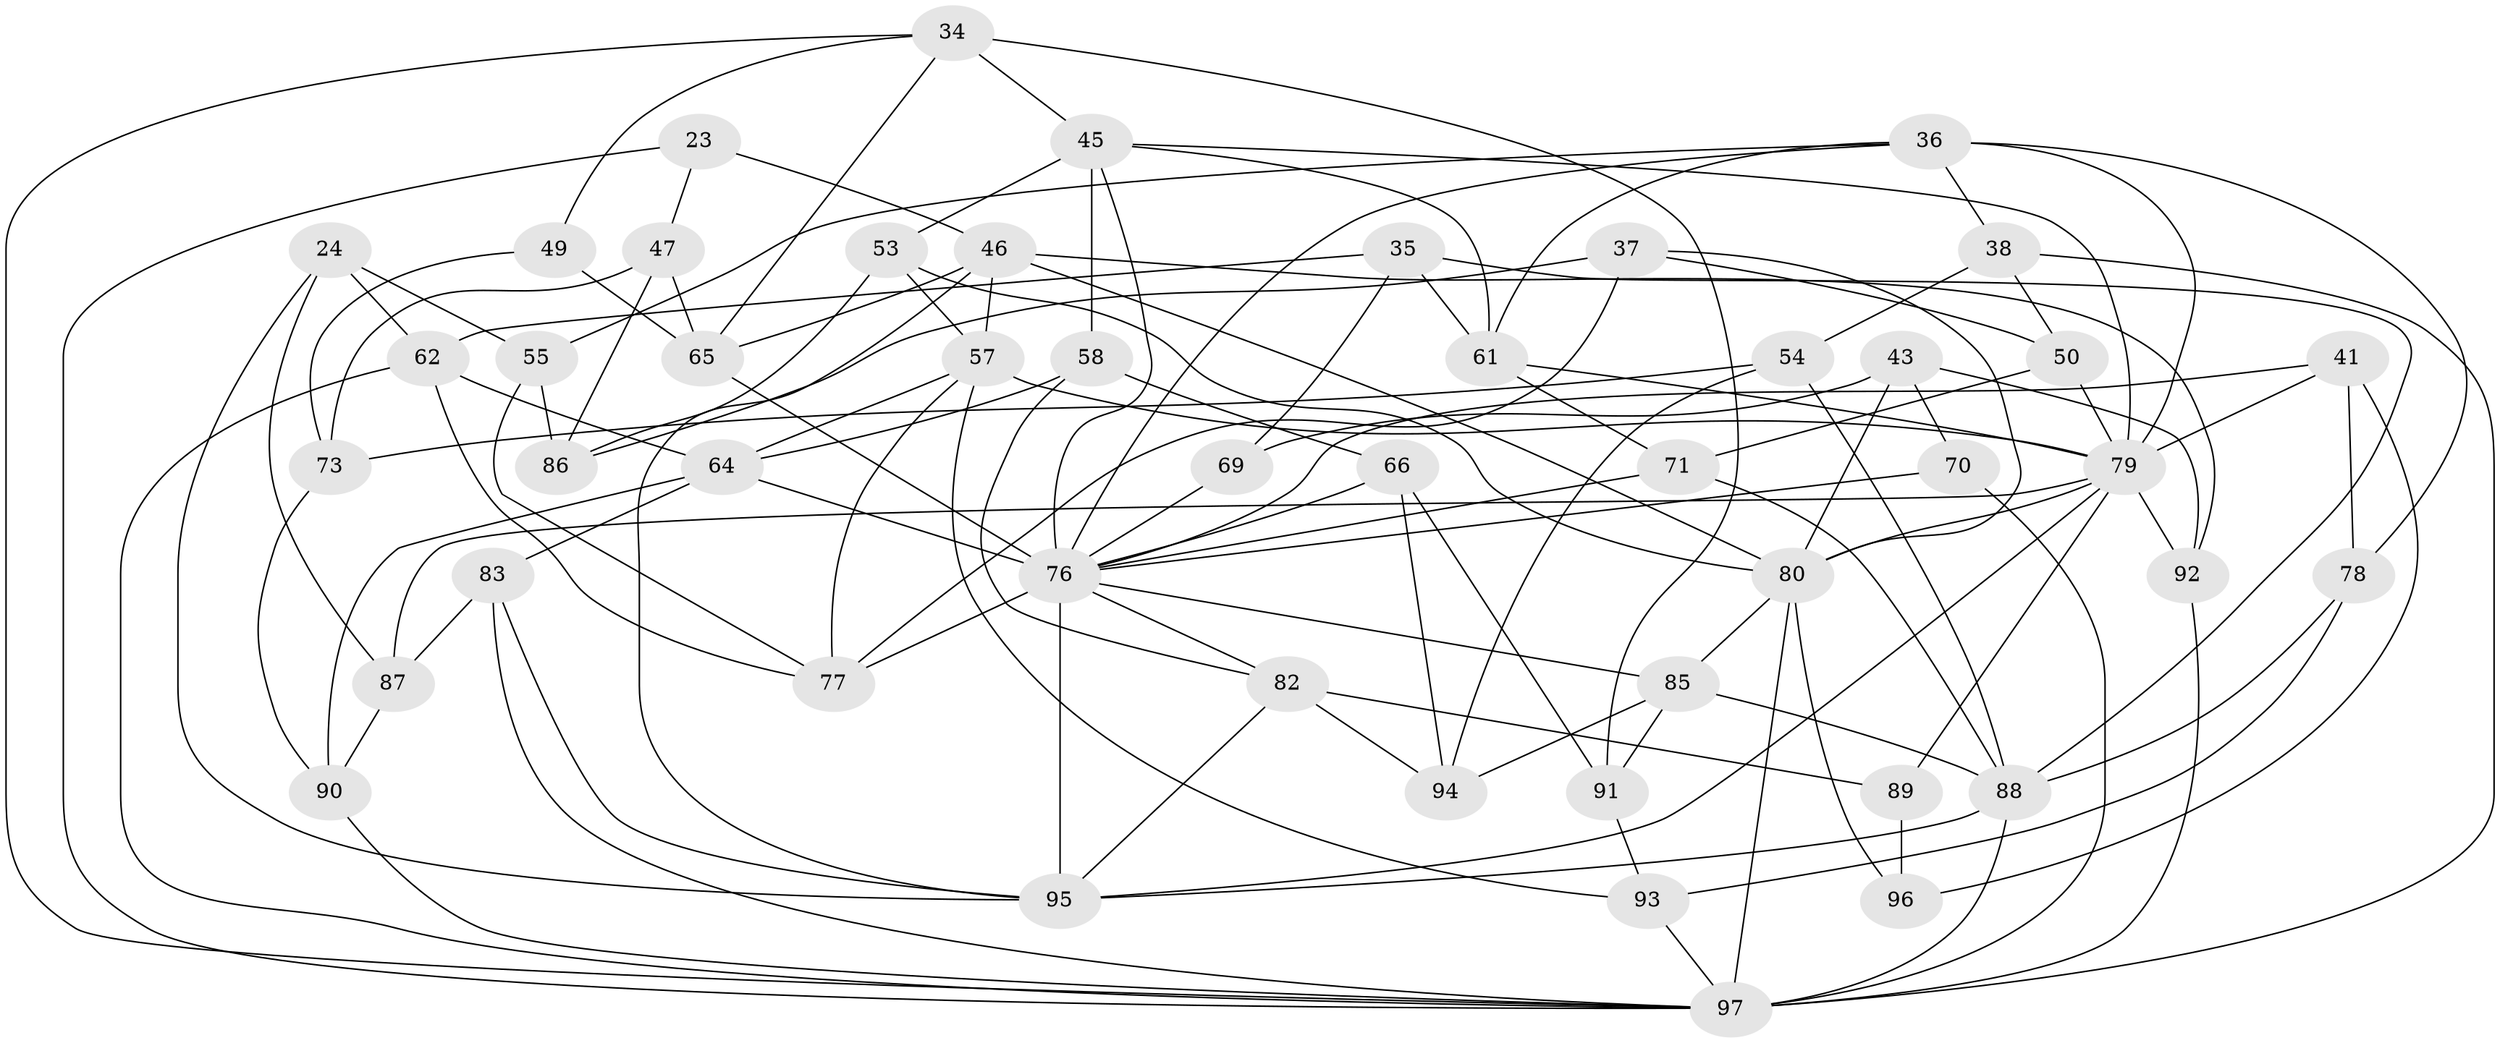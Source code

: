 // original degree distribution, {4: 1.0}
// Generated by graph-tools (version 1.1) at 2025/58/03/09/25 04:58:21]
// undirected, 48 vertices, 118 edges
graph export_dot {
graph [start="1"]
  node [color=gray90,style=filled];
  23;
  24 [super="+14"];
  34 [super="+25"];
  35 [super="+9"];
  36 [super="+22"];
  37;
  38;
  41;
  43 [super="+10"];
  45 [super="+8"];
  46 [super="+44"];
  47;
  49;
  50;
  53;
  54;
  55;
  57 [super="+15+27"];
  58 [super="+29"];
  61 [super="+20"];
  62 [super="+28"];
  64 [super="+1+42+60"];
  65 [super="+32"];
  66;
  69;
  70;
  71;
  73;
  76 [super="+75+68+74"];
  77 [super="+39"];
  78;
  79 [super="+56+59"];
  80 [super="+17+51+63"];
  82 [super="+16"];
  83;
  85 [super="+26"];
  86;
  87;
  88 [super="+18+72"];
  89 [super="+52"];
  90;
  91;
  92 [super="+31"];
  93;
  94;
  95 [super="+84+81"];
  96;
  97 [super="+4+11+48"];
  23 -- 47;
  23 -- 46 [weight=2];
  23 -- 97;
  24 -- 87;
  24 -- 62 [weight=2];
  24 -- 55;
  24 -- 95 [weight=2];
  34 -- 91;
  34 -- 49;
  34 -- 45 [weight=2];
  34 -- 65;
  34 -- 97;
  35 -- 69 [weight=2];
  35 -- 61 [weight=2];
  35 -- 62;
  35 -- 88;
  36 -- 78;
  36 -- 79;
  36 -- 76;
  36 -- 61;
  36 -- 38;
  36 -- 55;
  37 -- 86;
  37 -- 50;
  37 -- 77;
  37 -- 80;
  38 -- 50;
  38 -- 54;
  38 -- 97;
  41 -- 96;
  41 -- 78;
  41 -- 76;
  41 -- 79;
  43 -- 69;
  43 -- 70 [weight=2];
  43 -- 80 [weight=2];
  43 -- 92;
  45 -- 58 [weight=2];
  45 -- 61;
  45 -- 53;
  45 -- 76;
  45 -- 79;
  46 -- 92;
  46 -- 57 [weight=2];
  46 -- 65;
  46 -- 80;
  46 -- 95;
  47 -- 65;
  47 -- 86;
  47 -- 73;
  49 -- 73;
  49 -- 65 [weight=2];
  50 -- 71;
  50 -- 79;
  53 -- 57;
  53 -- 86;
  53 -- 80;
  54 -- 73;
  54 -- 94;
  54 -- 88;
  55 -- 86;
  55 -- 77;
  57 -- 93;
  57 -- 64 [weight=2];
  57 -- 77;
  57 -- 79;
  58 -- 64 [weight=2];
  58 -- 66;
  58 -- 82;
  61 -- 79;
  61 -- 71;
  62 -- 64;
  62 -- 97;
  62 -- 77;
  64 -- 90;
  64 -- 83;
  64 -- 76 [weight=3];
  65 -- 76;
  66 -- 91;
  66 -- 94;
  66 -- 76;
  69 -- 76;
  70 -- 97;
  70 -- 76;
  71 -- 76;
  71 -- 88;
  73 -- 90;
  76 -- 82;
  76 -- 77 [weight=2];
  76 -- 85;
  76 -- 95 [weight=3];
  78 -- 93;
  78 -- 88;
  79 -- 89 [weight=2];
  79 -- 92 [weight=2];
  79 -- 80 [weight=2];
  79 -- 87;
  79 -- 95 [weight=3];
  80 -- 96;
  80 -- 97;
  80 -- 85;
  82 -- 94;
  82 -- 89 [weight=2];
  82 -- 95;
  83 -- 87;
  83 -- 97;
  83 -- 95;
  85 -- 88 [weight=2];
  85 -- 94;
  85 -- 91;
  87 -- 90;
  88 -- 97;
  88 -- 95;
  89 -- 96 [weight=2];
  90 -- 97;
  91 -- 93;
  92 -- 97 [weight=2];
  93 -- 97;
}

